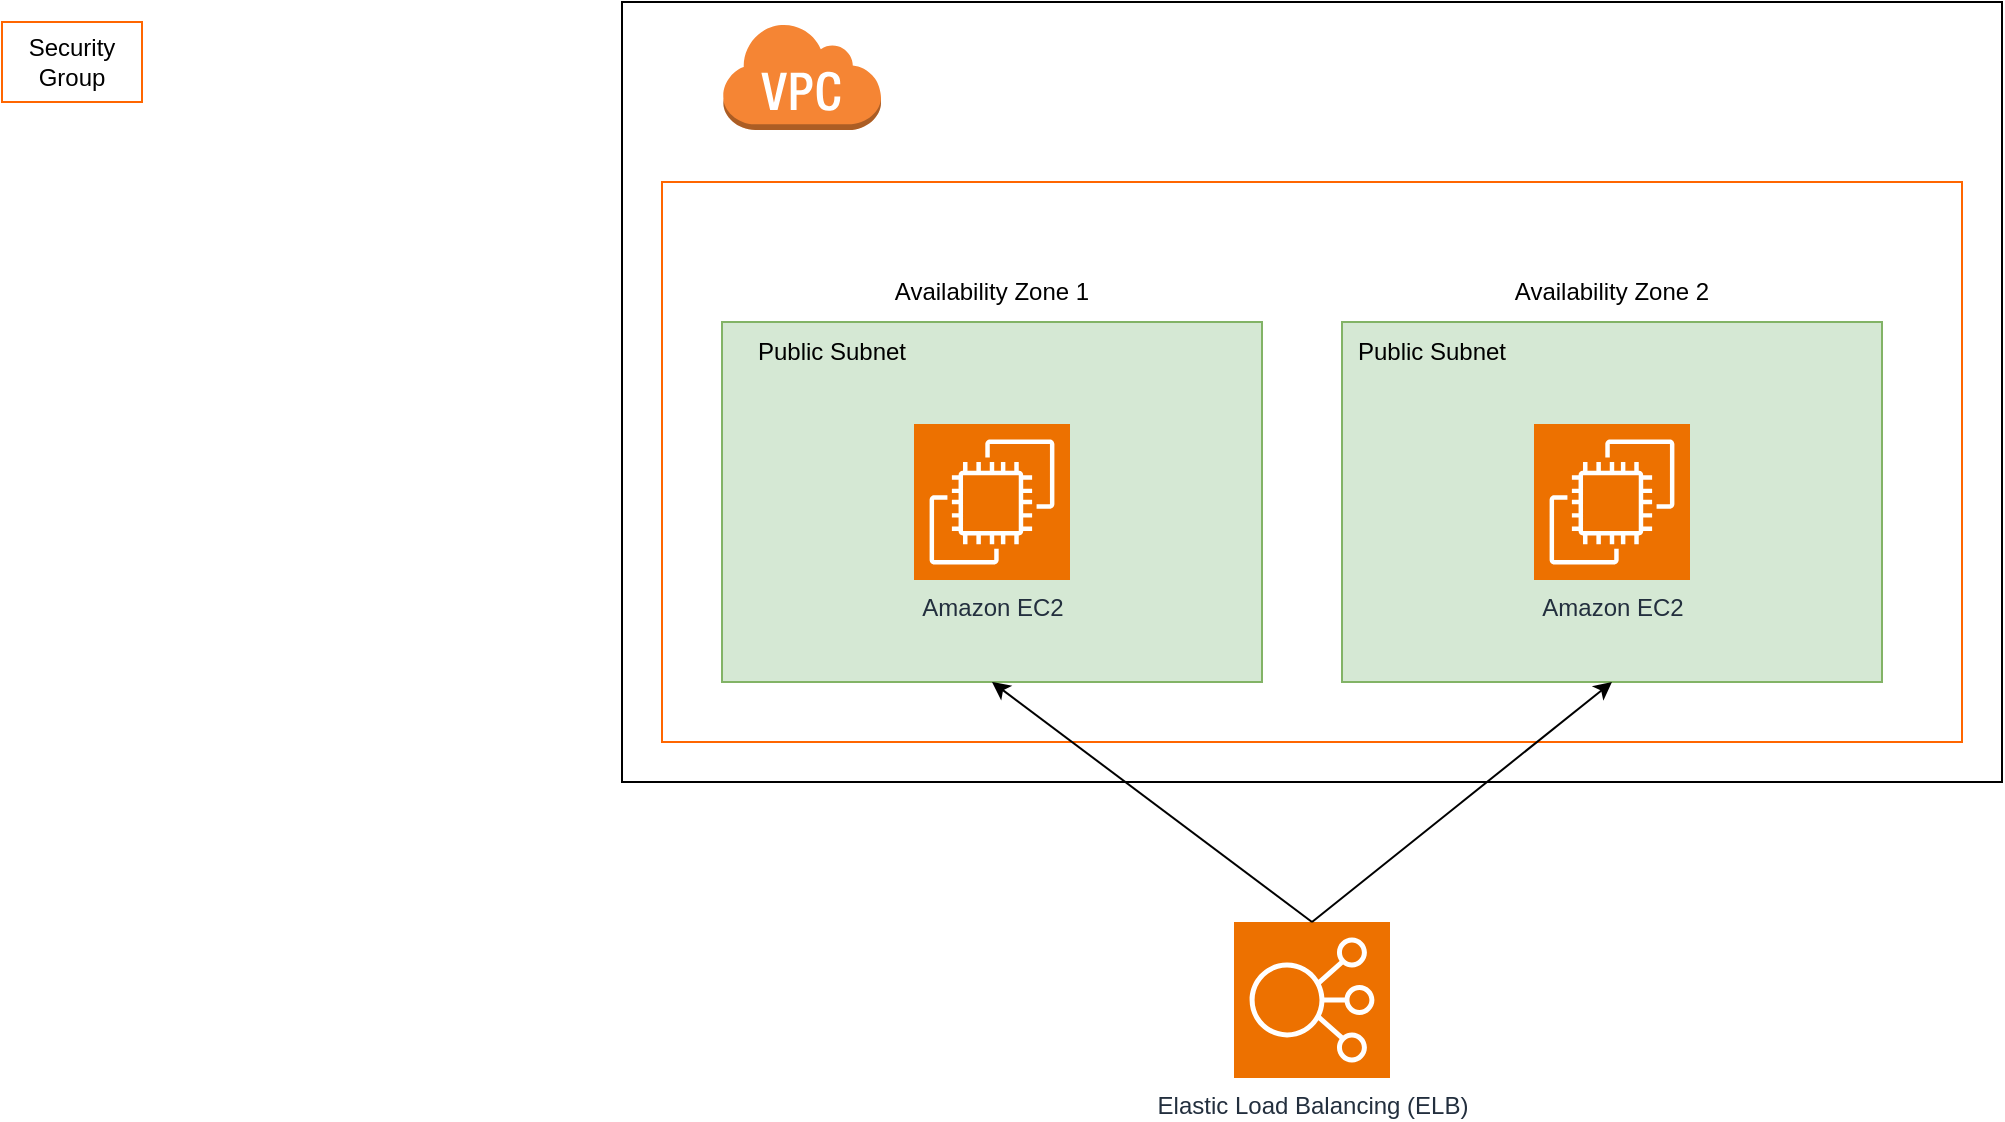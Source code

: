 <mxfile version="22.1.16" type="github">
  <diagram name="Page-1" id="S4sqa1EQOQ77Wi8Ryajt">
    <mxGraphModel dx="1644" dy="1512" grid="1" gridSize="10" guides="1" tooltips="1" connect="1" arrows="1" fold="1" page="1" pageScale="1" pageWidth="850" pageHeight="1100" math="0" shadow="0">
      <root>
        <mxCell id="0" />
        <mxCell id="1" parent="0" />
        <mxCell id="duRy-UWlUoUTumqvdSRS-1" value="" style="rounded=0;whiteSpace=wrap;html=1;" vertex="1" parent="1">
          <mxGeometry x="90" y="-50" width="690" height="390" as="geometry" />
        </mxCell>
        <mxCell id="duRy-UWlUoUTumqvdSRS-2" value="" style="outlineConnect=0;dashed=0;verticalLabelPosition=bottom;verticalAlign=top;align=center;html=1;shape=mxgraph.aws3.virtual_private_cloud;fillColor=#F58534;gradientColor=none;" vertex="1" parent="1">
          <mxGeometry x="140" y="-40" width="79.5" height="54" as="geometry" />
        </mxCell>
        <mxCell id="duRy-UWlUoUTumqvdSRS-4" value="" style="rounded=0;whiteSpace=wrap;html=1;strokeColor=#ff6600;" vertex="1" parent="1">
          <mxGeometry x="110" y="40" width="650" height="280" as="geometry" />
        </mxCell>
        <mxCell id="duRy-UWlUoUTumqvdSRS-5" value="" style="rounded=0;whiteSpace=wrap;html=1;strokeColor=#ff6600;" vertex="1" parent="1">
          <mxGeometry x="-220" y="-40" width="70" height="40" as="geometry" />
        </mxCell>
        <mxCell id="duRy-UWlUoUTumqvdSRS-6" value="Security Group" style="text;html=1;strokeColor=none;fillColor=none;align=center;verticalAlign=middle;whiteSpace=wrap;rounded=0;" vertex="1" parent="1">
          <mxGeometry x="-215" y="-35" width="60" height="30" as="geometry" />
        </mxCell>
        <mxCell id="duRy-UWlUoUTumqvdSRS-7" value="" style="rounded=0;whiteSpace=wrap;html=1;fillColor=#d5e8d4;strokeColor=#82b366;" vertex="1" parent="1">
          <mxGeometry x="140" y="110" width="270" height="180" as="geometry" />
        </mxCell>
        <mxCell id="duRy-UWlUoUTumqvdSRS-8" value="Availability Zone 1" style="text;html=1;strokeColor=none;fillColor=none;align=center;verticalAlign=middle;whiteSpace=wrap;rounded=0;" vertex="1" parent="1">
          <mxGeometry x="220" y="80" width="110" height="30" as="geometry" />
        </mxCell>
        <mxCell id="duRy-UWlUoUTumqvdSRS-9" value="" style="rounded=0;whiteSpace=wrap;html=1;fillColor=#d5e8d4;strokeColor=#82b366;" vertex="1" parent="1">
          <mxGeometry x="450" y="110" width="270" height="180" as="geometry" />
        </mxCell>
        <mxCell id="duRy-UWlUoUTumqvdSRS-10" value="Availability Zone 2" style="text;html=1;strokeColor=none;fillColor=none;align=center;verticalAlign=middle;whiteSpace=wrap;rounded=0;" vertex="1" parent="1">
          <mxGeometry x="530" y="80" width="110" height="30" as="geometry" />
        </mxCell>
        <mxCell id="duRy-UWlUoUTumqvdSRS-12" value="Public Subnet" style="text;html=1;strokeColor=none;fillColor=none;align=center;verticalAlign=middle;whiteSpace=wrap;rounded=0;" vertex="1" parent="1">
          <mxGeometry x="150" y="110" width="90" height="30" as="geometry" />
        </mxCell>
        <mxCell id="duRy-UWlUoUTumqvdSRS-13" value="Public Subnet" style="text;html=1;strokeColor=none;fillColor=none;align=center;verticalAlign=middle;whiteSpace=wrap;rounded=0;" vertex="1" parent="1">
          <mxGeometry x="450" y="110" width="90" height="30" as="geometry" />
        </mxCell>
        <mxCell id="duRy-UWlUoUTumqvdSRS-3" value="Amazon EC2" style="sketch=0;points=[[0,0,0],[0.25,0,0],[0.5,0,0],[0.75,0,0],[1,0,0],[0,1,0],[0.25,1,0],[0.5,1,0],[0.75,1,0],[1,1,0],[0,0.25,0],[0,0.5,0],[0,0.75,0],[1,0.25,0],[1,0.5,0],[1,0.75,0]];outlineConnect=0;fontColor=#232F3E;fillColor=#ED7100;strokeColor=#ffffff;dashed=0;verticalLabelPosition=bottom;verticalAlign=top;align=center;html=1;fontSize=12;fontStyle=0;aspect=fixed;shape=mxgraph.aws4.resourceIcon;resIcon=mxgraph.aws4.ec2;" vertex="1" parent="1">
          <mxGeometry x="236" y="161" width="78" height="78" as="geometry" />
        </mxCell>
        <mxCell id="duRy-UWlUoUTumqvdSRS-14" value="Amazon EC2" style="sketch=0;points=[[0,0,0],[0.25,0,0],[0.5,0,0],[0.75,0,0],[1,0,0],[0,1,0],[0.25,1,0],[0.5,1,0],[0.75,1,0],[1,1,0],[0,0.25,0],[0,0.5,0],[0,0.75,0],[1,0.25,0],[1,0.5,0],[1,0.75,0]];outlineConnect=0;fontColor=#232F3E;fillColor=#ED7100;strokeColor=#ffffff;dashed=0;verticalLabelPosition=bottom;verticalAlign=top;align=center;html=1;fontSize=12;fontStyle=0;aspect=fixed;shape=mxgraph.aws4.resourceIcon;resIcon=mxgraph.aws4.ec2;" vertex="1" parent="1">
          <mxGeometry x="546" y="161" width="78" height="78" as="geometry" />
        </mxCell>
        <mxCell id="duRy-UWlUoUTumqvdSRS-15" value="Elastic Load Balancing (ELB)" style="sketch=0;points=[[0,0,0],[0.25,0,0],[0.5,0,0],[0.75,0,0],[1,0,0],[0,1,0],[0.25,1,0],[0.5,1,0],[0.75,1,0],[1,1,0],[0,0.25,0],[0,0.5,0],[0,0.75,0],[1,0.25,0],[1,0.5,0],[1,0.75,0]];outlineConnect=0;fontColor=#232F3E;fillColor=#ED7100;strokeColor=#ffffff;dashed=0;verticalLabelPosition=bottom;verticalAlign=top;align=center;html=1;fontSize=12;fontStyle=0;aspect=fixed;shape=mxgraph.aws4.resourceIcon;resIcon=mxgraph.aws4.elastic_load_balancing;" vertex="1" parent="1">
          <mxGeometry x="396" y="410" width="78" height="78" as="geometry" />
        </mxCell>
        <mxCell id="duRy-UWlUoUTumqvdSRS-16" value="" style="endArrow=classic;html=1;rounded=0;entryX=0.5;entryY=1;entryDx=0;entryDy=0;exitX=0.5;exitY=0;exitDx=0;exitDy=0;exitPerimeter=0;" edge="1" parent="1" source="duRy-UWlUoUTumqvdSRS-15" target="duRy-UWlUoUTumqvdSRS-7">
          <mxGeometry width="50" height="50" relative="1" as="geometry">
            <mxPoint x="310" y="370" as="sourcePoint" />
            <mxPoint x="360" y="320" as="targetPoint" />
          </mxGeometry>
        </mxCell>
        <mxCell id="duRy-UWlUoUTumqvdSRS-17" value="" style="endArrow=classic;html=1;rounded=0;entryX=0.5;entryY=1;entryDx=0;entryDy=0;exitX=0.5;exitY=0;exitDx=0;exitDy=0;exitPerimeter=0;" edge="1" parent="1" source="duRy-UWlUoUTumqvdSRS-15" target="duRy-UWlUoUTumqvdSRS-9">
          <mxGeometry width="50" height="50" relative="1" as="geometry">
            <mxPoint x="445" y="420" as="sourcePoint" />
            <mxPoint x="285" y="300" as="targetPoint" />
          </mxGeometry>
        </mxCell>
      </root>
    </mxGraphModel>
  </diagram>
</mxfile>
